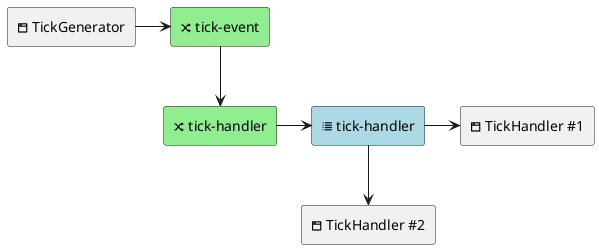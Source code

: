 @startuml
skinparam componentStyle rectangle

[<&browser> TickGenerator] as gen
[<&random> tick-event] as x0 #lightgreen
[<&random> tick-handler] as x1 #lightgreen
[<&list> tick-handler] as q1 #lightblue
[<&browser> TickHandler #1] as c1
[<&browser> TickHandler #2] as c2

gen -> x0
x0 --> x1
x1 -> q1
q1 -> c1
q1 --> c2

@enduml